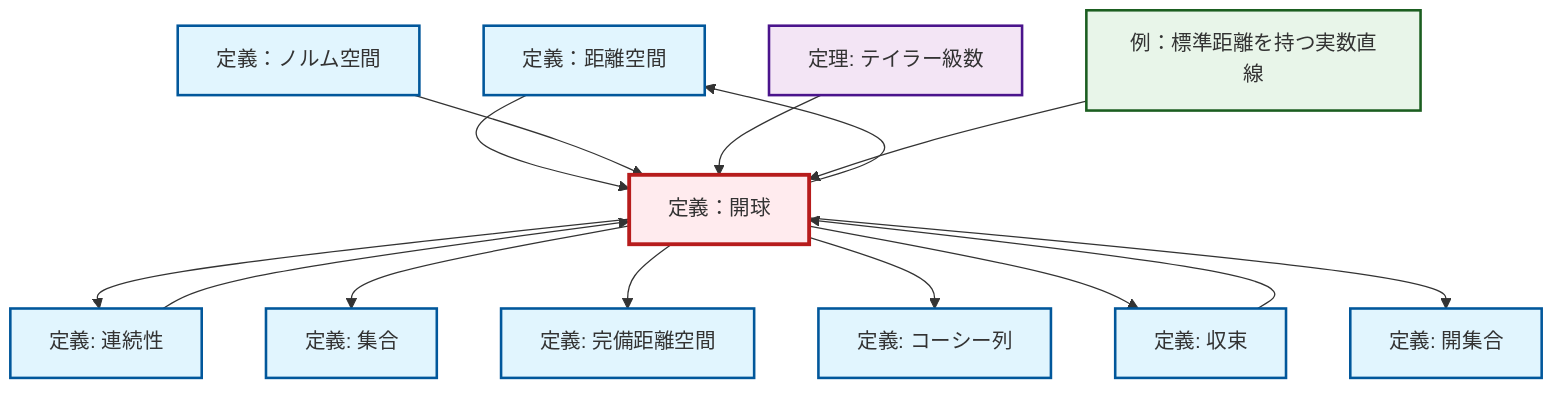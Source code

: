 graph TD
    classDef definition fill:#e1f5fe,stroke:#01579b,stroke-width:2px
    classDef theorem fill:#f3e5f5,stroke:#4a148c,stroke-width:2px
    classDef axiom fill:#fff3e0,stroke:#e65100,stroke-width:2px
    classDef example fill:#e8f5e9,stroke:#1b5e20,stroke-width:2px
    classDef current fill:#ffebee,stroke:#b71c1c,stroke-width:3px
    def-metric-space["定義：距離空間"]:::definition
    def-open-ball["定義：開球"]:::definition
    def-complete-metric-space["定義: 完備距離空間"]:::definition
    def-set["定義: 集合"]:::definition
    ex-real-line-metric["例：標準距離を持つ実数直線"]:::example
    def-convergence["定義: 収束"]:::definition
    def-continuity["定義: 連続性"]:::definition
    thm-taylor-series["定理: テイラー級数"]:::theorem
    def-cauchy-sequence["定義: コーシー列"]:::definition
    def-open-set["定義: 開集合"]:::definition
    def-normed-vector-space["定義：ノルム空間"]:::definition
    def-open-ball --> def-continuity
    def-open-ball --> def-set
    def-metric-space --> def-open-ball
    def-normed-vector-space --> def-open-ball
    thm-taylor-series --> def-open-ball
    ex-real-line-metric --> def-open-ball
    def-open-ball --> def-metric-space
    def-continuity --> def-open-ball
    def-convergence --> def-open-ball
    def-open-ball --> def-complete-metric-space
    def-open-ball --> def-cauchy-sequence
    def-open-ball --> def-convergence
    def-open-ball --> def-open-set
    class def-open-ball current
